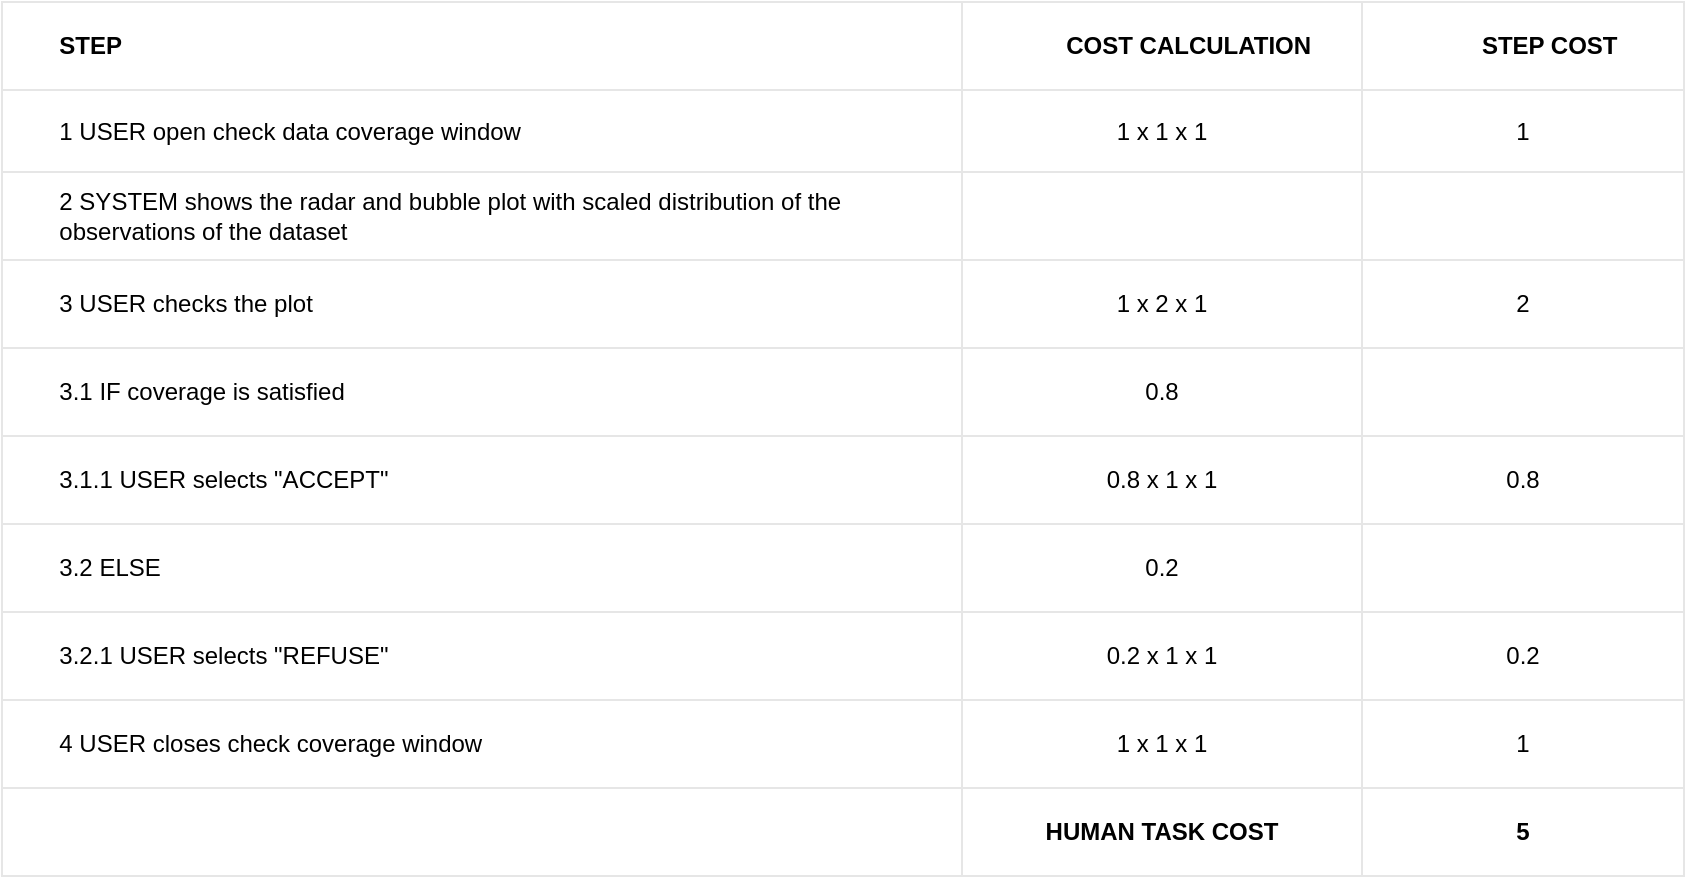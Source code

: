 <mxfile version="22.1.5" type="github">
  <diagram name="Pagina-1" id="kXx2UTYAI2pcR2kXlayg">
    <mxGraphModel dx="1904" dy="1689" grid="1" gridSize="10" guides="1" tooltips="1" connect="1" arrows="1" fold="1" page="1" pageScale="1" pageWidth="827" pageHeight="1169" math="0" shadow="0">
      <root>
        <mxCell id="0" />
        <mxCell id="1" parent="0" />
        <mxCell id="2i5CHcdiQAOYQLzf8pTI-1" value="" style="childLayout=tableLayout;recursiveResize=0;shadow=0;strokeColor=#E6E6E6;align=center;" vertex="1" parent="1">
          <mxGeometry x="-450" y="-40" width="841" height="437" as="geometry" />
        </mxCell>
        <mxCell id="2i5CHcdiQAOYQLzf8pTI-2" value="" style="shape=tableRow;horizontal=0;startSize=0;swimlaneHead=0;swimlaneBody=0;top=0;left=0;bottom=0;right=0;dropTarget=0;collapsible=0;recursiveResize=0;expand=0;fontStyle=0;fillColor=none;strokeColor=inherit;align=center;" vertex="1" parent="2i5CHcdiQAOYQLzf8pTI-1">
          <mxGeometry width="841" height="44" as="geometry" />
        </mxCell>
        <mxCell id="2i5CHcdiQAOYQLzf8pTI-3" value="&lt;span style=&quot;white-space: pre;&quot;&gt;&#x9;&lt;/span&gt;STEP" style="connectable=0;recursiveResize=0;strokeColor=inherit;fillColor=none;align=left;whiteSpace=wrap;html=1;fontStyle=1;labelPosition=center;verticalLabelPosition=middle;verticalAlign=middle;" vertex="1" parent="2i5CHcdiQAOYQLzf8pTI-2">
          <mxGeometry width="480" height="44" as="geometry">
            <mxRectangle width="480" height="44" as="alternateBounds" />
          </mxGeometry>
        </mxCell>
        <mxCell id="2i5CHcdiQAOYQLzf8pTI-4" value="&lt;span style=&quot;white-space: pre;&quot;&gt;&#x9;&lt;/span&gt;COST CALCULATION" style="connectable=0;recursiveResize=0;strokeColor=inherit;fillColor=none;align=center;whiteSpace=wrap;html=1;fontStyle=1" vertex="1" parent="2i5CHcdiQAOYQLzf8pTI-2">
          <mxGeometry x="480" width="200" height="44" as="geometry">
            <mxRectangle width="200" height="44" as="alternateBounds" />
          </mxGeometry>
        </mxCell>
        <mxCell id="2i5CHcdiQAOYQLzf8pTI-5" value="&lt;span style=&quot;white-space: pre;&quot;&gt;&#x9;&lt;/span&gt;STEP COST" style="connectable=0;recursiveResize=0;strokeColor=inherit;fillColor=none;align=center;whiteSpace=wrap;html=1;fontStyle=1" vertex="1" parent="2i5CHcdiQAOYQLzf8pTI-2">
          <mxGeometry x="680" width="161" height="44" as="geometry">
            <mxRectangle width="161" height="44" as="alternateBounds" />
          </mxGeometry>
        </mxCell>
        <mxCell id="2i5CHcdiQAOYQLzf8pTI-6" style="shape=tableRow;horizontal=0;startSize=0;swimlaneHead=0;swimlaneBody=0;top=0;left=0;bottom=0;right=0;dropTarget=0;collapsible=0;recursiveResize=0;expand=0;fontStyle=0;fillColor=none;strokeColor=inherit;align=center;" vertex="1" parent="2i5CHcdiQAOYQLzf8pTI-1">
          <mxGeometry y="44" width="841" height="41" as="geometry" />
        </mxCell>
        <mxCell id="2i5CHcdiQAOYQLzf8pTI-7" value="&lt;span style=&quot;white-space: pre;&quot;&gt;&#x9;&lt;/span&gt;1 USER open check data coverage window&amp;nbsp;" style="connectable=0;recursiveResize=0;strokeColor=inherit;fillColor=none;align=left;whiteSpace=wrap;html=1;labelPosition=center;verticalLabelPosition=middle;verticalAlign=middle;" vertex="1" parent="2i5CHcdiQAOYQLzf8pTI-6">
          <mxGeometry width="480" height="41" as="geometry">
            <mxRectangle width="480" height="41" as="alternateBounds" />
          </mxGeometry>
        </mxCell>
        <mxCell id="2i5CHcdiQAOYQLzf8pTI-8" value="1 x 1 x 1" style="connectable=0;recursiveResize=0;strokeColor=inherit;fillColor=none;align=center;whiteSpace=wrap;html=1;" vertex="1" parent="2i5CHcdiQAOYQLzf8pTI-6">
          <mxGeometry x="480" width="200" height="41" as="geometry">
            <mxRectangle width="200" height="41" as="alternateBounds" />
          </mxGeometry>
        </mxCell>
        <mxCell id="2i5CHcdiQAOYQLzf8pTI-9" value="1" style="connectable=0;recursiveResize=0;strokeColor=inherit;fillColor=none;align=center;whiteSpace=wrap;html=1;" vertex="1" parent="2i5CHcdiQAOYQLzf8pTI-6">
          <mxGeometry x="680" width="161" height="41" as="geometry">
            <mxRectangle width="161" height="41" as="alternateBounds" />
          </mxGeometry>
        </mxCell>
        <mxCell id="2i5CHcdiQAOYQLzf8pTI-10" style="shape=tableRow;horizontal=0;startSize=0;swimlaneHead=0;swimlaneBody=0;top=0;left=0;bottom=0;right=0;dropTarget=0;collapsible=0;recursiveResize=0;expand=0;fontStyle=0;fillColor=none;strokeColor=inherit;align=center;" vertex="1" parent="2i5CHcdiQAOYQLzf8pTI-1">
          <mxGeometry y="85" width="841" height="44" as="geometry" />
        </mxCell>
        <mxCell id="2i5CHcdiQAOYQLzf8pTI-11" value="&lt;span style=&quot;white-space: pre;&quot;&gt;&#x9;&lt;/span&gt;2&amp;nbsp;SYSTEM shows the radar and bubble plot with scaled distribution of the &lt;span style=&quot;white-space: pre;&quot;&gt;&#x9;&lt;/span&gt;observations of the dataset&amp;nbsp;" style="connectable=0;recursiveResize=0;strokeColor=inherit;fillColor=none;align=left;whiteSpace=wrap;html=1;labelPosition=center;verticalLabelPosition=middle;verticalAlign=middle;" vertex="1" parent="2i5CHcdiQAOYQLzf8pTI-10">
          <mxGeometry width="480" height="44" as="geometry">
            <mxRectangle width="480" height="44" as="alternateBounds" />
          </mxGeometry>
        </mxCell>
        <mxCell id="2i5CHcdiQAOYQLzf8pTI-12" value="" style="connectable=0;recursiveResize=0;strokeColor=inherit;fillColor=none;align=center;whiteSpace=wrap;html=1;" vertex="1" parent="2i5CHcdiQAOYQLzf8pTI-10">
          <mxGeometry x="480" width="200" height="44" as="geometry">
            <mxRectangle width="200" height="44" as="alternateBounds" />
          </mxGeometry>
        </mxCell>
        <mxCell id="2i5CHcdiQAOYQLzf8pTI-13" value="" style="connectable=0;recursiveResize=0;strokeColor=inherit;fillColor=none;align=center;whiteSpace=wrap;html=1;" vertex="1" parent="2i5CHcdiQAOYQLzf8pTI-10">
          <mxGeometry x="680" width="161" height="44" as="geometry">
            <mxRectangle width="161" height="44" as="alternateBounds" />
          </mxGeometry>
        </mxCell>
        <mxCell id="2i5CHcdiQAOYQLzf8pTI-14" style="shape=tableRow;horizontal=0;startSize=0;swimlaneHead=0;swimlaneBody=0;top=0;left=0;bottom=0;right=0;dropTarget=0;collapsible=0;recursiveResize=0;expand=0;fontStyle=0;fillColor=none;strokeColor=inherit;align=center;" vertex="1" parent="2i5CHcdiQAOYQLzf8pTI-1">
          <mxGeometry y="129" width="841" height="44" as="geometry" />
        </mxCell>
        <mxCell id="2i5CHcdiQAOYQLzf8pTI-15" value="&lt;span style=&quot;white-space: pre;&quot;&gt;&#x9;&lt;/span&gt;3&amp;nbsp;USER checks the plot" style="connectable=0;recursiveResize=0;strokeColor=inherit;fillColor=none;align=left;whiteSpace=wrap;html=1;labelPosition=center;verticalLabelPosition=middle;verticalAlign=middle;" vertex="1" parent="2i5CHcdiQAOYQLzf8pTI-14">
          <mxGeometry width="480" height="44" as="geometry">
            <mxRectangle width="480" height="44" as="alternateBounds" />
          </mxGeometry>
        </mxCell>
        <mxCell id="2i5CHcdiQAOYQLzf8pTI-16" value="1 x 2 x 1" style="connectable=0;recursiveResize=0;strokeColor=inherit;fillColor=none;align=center;whiteSpace=wrap;html=1;" vertex="1" parent="2i5CHcdiQAOYQLzf8pTI-14">
          <mxGeometry x="480" width="200" height="44" as="geometry">
            <mxRectangle width="200" height="44" as="alternateBounds" />
          </mxGeometry>
        </mxCell>
        <mxCell id="2i5CHcdiQAOYQLzf8pTI-17" value="2" style="connectable=0;recursiveResize=0;strokeColor=inherit;fillColor=none;align=center;whiteSpace=wrap;html=1;" vertex="1" parent="2i5CHcdiQAOYQLzf8pTI-14">
          <mxGeometry x="680" width="161" height="44" as="geometry">
            <mxRectangle width="161" height="44" as="alternateBounds" />
          </mxGeometry>
        </mxCell>
        <mxCell id="2i5CHcdiQAOYQLzf8pTI-18" style="shape=tableRow;horizontal=0;startSize=0;swimlaneHead=0;swimlaneBody=0;top=0;left=0;bottom=0;right=0;dropTarget=0;collapsible=0;recursiveResize=0;expand=0;fontStyle=0;fillColor=none;strokeColor=inherit;align=center;" vertex="1" parent="2i5CHcdiQAOYQLzf8pTI-1">
          <mxGeometry y="173" width="841" height="44" as="geometry" />
        </mxCell>
        <mxCell id="2i5CHcdiQAOYQLzf8pTI-19" value="&lt;span style=&quot;white-space: pre;&quot;&gt;&#x9;&lt;/span&gt;3.1&amp;nbsp;IF coverage is satisfied" style="connectable=0;recursiveResize=0;strokeColor=inherit;fillColor=none;align=left;whiteSpace=wrap;html=1;labelPosition=center;verticalLabelPosition=middle;verticalAlign=middle;" vertex="1" parent="2i5CHcdiQAOYQLzf8pTI-18">
          <mxGeometry width="480" height="44" as="geometry">
            <mxRectangle width="480" height="44" as="alternateBounds" />
          </mxGeometry>
        </mxCell>
        <mxCell id="2i5CHcdiQAOYQLzf8pTI-20" value="0.8" style="connectable=0;recursiveResize=0;strokeColor=inherit;fillColor=none;align=center;whiteSpace=wrap;html=1;" vertex="1" parent="2i5CHcdiQAOYQLzf8pTI-18">
          <mxGeometry x="480" width="200" height="44" as="geometry">
            <mxRectangle width="200" height="44" as="alternateBounds" />
          </mxGeometry>
        </mxCell>
        <mxCell id="2i5CHcdiQAOYQLzf8pTI-21" value="" style="connectable=0;recursiveResize=0;strokeColor=inherit;fillColor=none;align=center;whiteSpace=wrap;html=1;" vertex="1" parent="2i5CHcdiQAOYQLzf8pTI-18">
          <mxGeometry x="680" width="161" height="44" as="geometry">
            <mxRectangle width="161" height="44" as="alternateBounds" />
          </mxGeometry>
        </mxCell>
        <mxCell id="2i5CHcdiQAOYQLzf8pTI-22" style="shape=tableRow;horizontal=0;startSize=0;swimlaneHead=0;swimlaneBody=0;top=0;left=0;bottom=0;right=0;dropTarget=0;collapsible=0;recursiveResize=0;expand=0;fontStyle=0;fillColor=none;strokeColor=inherit;align=center;" vertex="1" parent="2i5CHcdiQAOYQLzf8pTI-1">
          <mxGeometry y="217" width="841" height="44" as="geometry" />
        </mxCell>
        <mxCell id="2i5CHcdiQAOYQLzf8pTI-23" value="&lt;span style=&quot;white-space: pre;&quot;&gt;&#x9;&lt;/span&gt;3.1.1 USER selects &quot;ACCEPT&quot;" style="connectable=0;recursiveResize=0;strokeColor=inherit;fillColor=none;align=left;whiteSpace=wrap;html=1;labelPosition=center;verticalLabelPosition=middle;verticalAlign=middle;" vertex="1" parent="2i5CHcdiQAOYQLzf8pTI-22">
          <mxGeometry width="480" height="44" as="geometry">
            <mxRectangle width="480" height="44" as="alternateBounds" />
          </mxGeometry>
        </mxCell>
        <mxCell id="2i5CHcdiQAOYQLzf8pTI-24" value="0.8 x 1 x 1" style="connectable=0;recursiveResize=0;strokeColor=inherit;fillColor=none;align=center;whiteSpace=wrap;html=1;" vertex="1" parent="2i5CHcdiQAOYQLzf8pTI-22">
          <mxGeometry x="480" width="200" height="44" as="geometry">
            <mxRectangle width="200" height="44" as="alternateBounds" />
          </mxGeometry>
        </mxCell>
        <mxCell id="2i5CHcdiQAOYQLzf8pTI-25" value="0.8" style="connectable=0;recursiveResize=0;strokeColor=inherit;fillColor=none;align=center;whiteSpace=wrap;html=1;" vertex="1" parent="2i5CHcdiQAOYQLzf8pTI-22">
          <mxGeometry x="680" width="161" height="44" as="geometry">
            <mxRectangle width="161" height="44" as="alternateBounds" />
          </mxGeometry>
        </mxCell>
        <mxCell id="2i5CHcdiQAOYQLzf8pTI-26" style="shape=tableRow;horizontal=0;startSize=0;swimlaneHead=0;swimlaneBody=0;top=0;left=0;bottom=0;right=0;dropTarget=0;collapsible=0;recursiveResize=0;expand=0;fontStyle=0;fillColor=none;strokeColor=inherit;align=center;" vertex="1" parent="2i5CHcdiQAOYQLzf8pTI-1">
          <mxGeometry y="261" width="841" height="44" as="geometry" />
        </mxCell>
        <mxCell id="2i5CHcdiQAOYQLzf8pTI-27" value="&lt;span style=&quot;white-space: pre;&quot;&gt;&#x9;&lt;/span&gt;3.2 ELSE" style="connectable=0;recursiveResize=0;strokeColor=inherit;fillColor=none;align=left;whiteSpace=wrap;html=1;labelPosition=center;verticalLabelPosition=middle;verticalAlign=middle;" vertex="1" parent="2i5CHcdiQAOYQLzf8pTI-26">
          <mxGeometry width="480" height="44" as="geometry">
            <mxRectangle width="480" height="44" as="alternateBounds" />
          </mxGeometry>
        </mxCell>
        <mxCell id="2i5CHcdiQAOYQLzf8pTI-28" value="0.2" style="connectable=0;recursiveResize=0;strokeColor=inherit;fillColor=none;align=center;whiteSpace=wrap;html=1;" vertex="1" parent="2i5CHcdiQAOYQLzf8pTI-26">
          <mxGeometry x="480" width="200" height="44" as="geometry">
            <mxRectangle width="200" height="44" as="alternateBounds" />
          </mxGeometry>
        </mxCell>
        <mxCell id="2i5CHcdiQAOYQLzf8pTI-29" value="" style="connectable=0;recursiveResize=0;strokeColor=inherit;fillColor=none;align=center;whiteSpace=wrap;html=1;" vertex="1" parent="2i5CHcdiQAOYQLzf8pTI-26">
          <mxGeometry x="680" width="161" height="44" as="geometry">
            <mxRectangle width="161" height="44" as="alternateBounds" />
          </mxGeometry>
        </mxCell>
        <mxCell id="2i5CHcdiQAOYQLzf8pTI-30" style="shape=tableRow;horizontal=0;startSize=0;swimlaneHead=0;swimlaneBody=0;top=0;left=0;bottom=0;right=0;dropTarget=0;collapsible=0;recursiveResize=0;expand=0;fontStyle=0;fillColor=none;strokeColor=inherit;align=center;" vertex="1" parent="2i5CHcdiQAOYQLzf8pTI-1">
          <mxGeometry y="305" width="841" height="44" as="geometry" />
        </mxCell>
        <mxCell id="2i5CHcdiQAOYQLzf8pTI-31" value="&#x9;&lt;span style=&quot;white-space: pre;&quot;&gt;&#x9;&lt;/span&gt;3.2.1 USER selects &quot;REFUSE&quot;" style="connectable=0;recursiveResize=0;strokeColor=inherit;fillColor=none;align=left;whiteSpace=wrap;html=1;labelPosition=center;verticalLabelPosition=middle;verticalAlign=middle;" vertex="1" parent="2i5CHcdiQAOYQLzf8pTI-30">
          <mxGeometry width="480" height="44" as="geometry">
            <mxRectangle width="480" height="44" as="alternateBounds" />
          </mxGeometry>
        </mxCell>
        <mxCell id="2i5CHcdiQAOYQLzf8pTI-32" value="&lt;span style=&quot;&quot;&gt;&lt;span style=&quot;white-space: pre;&quot;&gt;0.2&lt;/span&gt;&lt;/span&gt;&amp;nbsp;x 1 x 1" style="connectable=0;recursiveResize=0;strokeColor=inherit;fillColor=none;align=center;whiteSpace=wrap;html=1;" vertex="1" parent="2i5CHcdiQAOYQLzf8pTI-30">
          <mxGeometry x="480" width="200" height="44" as="geometry">
            <mxRectangle width="200" height="44" as="alternateBounds" />
          </mxGeometry>
        </mxCell>
        <mxCell id="2i5CHcdiQAOYQLzf8pTI-33" value="0.2" style="connectable=0;recursiveResize=0;strokeColor=inherit;fillColor=none;align=center;whiteSpace=wrap;html=1;" vertex="1" parent="2i5CHcdiQAOYQLzf8pTI-30">
          <mxGeometry x="680" width="161" height="44" as="geometry">
            <mxRectangle width="161" height="44" as="alternateBounds" />
          </mxGeometry>
        </mxCell>
        <mxCell id="2i5CHcdiQAOYQLzf8pTI-34" style="shape=tableRow;horizontal=0;startSize=0;swimlaneHead=0;swimlaneBody=0;top=0;left=0;bottom=0;right=0;dropTarget=0;collapsible=0;recursiveResize=0;expand=0;fontStyle=0;fillColor=none;strokeColor=inherit;align=center;" vertex="1" parent="2i5CHcdiQAOYQLzf8pTI-1">
          <mxGeometry y="349" width="841" height="44" as="geometry" />
        </mxCell>
        <mxCell id="2i5CHcdiQAOYQLzf8pTI-35" value="&lt;span style=&quot;white-space: pre;&quot;&gt;&#x9;&lt;/span&gt;4&amp;nbsp;USER closes check coverage window&amp;nbsp;" style="connectable=0;recursiveResize=0;strokeColor=inherit;fillColor=none;align=left;whiteSpace=wrap;html=1;labelPosition=center;verticalLabelPosition=middle;verticalAlign=middle;" vertex="1" parent="2i5CHcdiQAOYQLzf8pTI-34">
          <mxGeometry width="480" height="44" as="geometry">
            <mxRectangle width="480" height="44" as="alternateBounds" />
          </mxGeometry>
        </mxCell>
        <mxCell id="2i5CHcdiQAOYQLzf8pTI-36" value="1 x 1 x 1" style="connectable=0;recursiveResize=0;strokeColor=inherit;fillColor=none;align=center;whiteSpace=wrap;html=1;" vertex="1" parent="2i5CHcdiQAOYQLzf8pTI-34">
          <mxGeometry x="480" width="200" height="44" as="geometry">
            <mxRectangle width="200" height="44" as="alternateBounds" />
          </mxGeometry>
        </mxCell>
        <mxCell id="2i5CHcdiQAOYQLzf8pTI-37" value="1" style="connectable=0;recursiveResize=0;strokeColor=inherit;fillColor=none;align=center;whiteSpace=wrap;html=1;" vertex="1" parent="2i5CHcdiQAOYQLzf8pTI-34">
          <mxGeometry x="680" width="161" height="44" as="geometry">
            <mxRectangle width="161" height="44" as="alternateBounds" />
          </mxGeometry>
        </mxCell>
        <mxCell id="2i5CHcdiQAOYQLzf8pTI-38" style="shape=tableRow;horizontal=0;startSize=0;swimlaneHead=0;swimlaneBody=0;top=0;left=0;bottom=0;right=0;dropTarget=0;collapsible=0;recursiveResize=0;expand=0;fontStyle=0;fillColor=none;strokeColor=inherit;align=center;" vertex="1" parent="2i5CHcdiQAOYQLzf8pTI-1">
          <mxGeometry y="393" width="841" height="44" as="geometry" />
        </mxCell>
        <mxCell id="2i5CHcdiQAOYQLzf8pTI-39" style="connectable=0;recursiveResize=0;strokeColor=inherit;fillColor=none;align=left;whiteSpace=wrap;html=1;labelPosition=center;verticalLabelPosition=middle;verticalAlign=middle;" vertex="1" parent="2i5CHcdiQAOYQLzf8pTI-38">
          <mxGeometry width="480" height="44" as="geometry">
            <mxRectangle width="480" height="44" as="alternateBounds" />
          </mxGeometry>
        </mxCell>
        <mxCell id="2i5CHcdiQAOYQLzf8pTI-40" value="&lt;span style=&quot;font-weight: 700;&quot;&gt;HUMAN TASK COST&lt;/span&gt;" style="connectable=0;recursiveResize=0;strokeColor=inherit;fillColor=none;align=center;whiteSpace=wrap;html=1;" vertex="1" parent="2i5CHcdiQAOYQLzf8pTI-38">
          <mxGeometry x="480" width="200" height="44" as="geometry">
            <mxRectangle width="200" height="44" as="alternateBounds" />
          </mxGeometry>
        </mxCell>
        <mxCell id="2i5CHcdiQAOYQLzf8pTI-41" value="5" style="connectable=0;recursiveResize=0;strokeColor=inherit;fillColor=none;align=center;whiteSpace=wrap;html=1;fontStyle=1" vertex="1" parent="2i5CHcdiQAOYQLzf8pTI-38">
          <mxGeometry x="680" width="161" height="44" as="geometry">
            <mxRectangle width="161" height="44" as="alternateBounds" />
          </mxGeometry>
        </mxCell>
      </root>
    </mxGraphModel>
  </diagram>
</mxfile>
